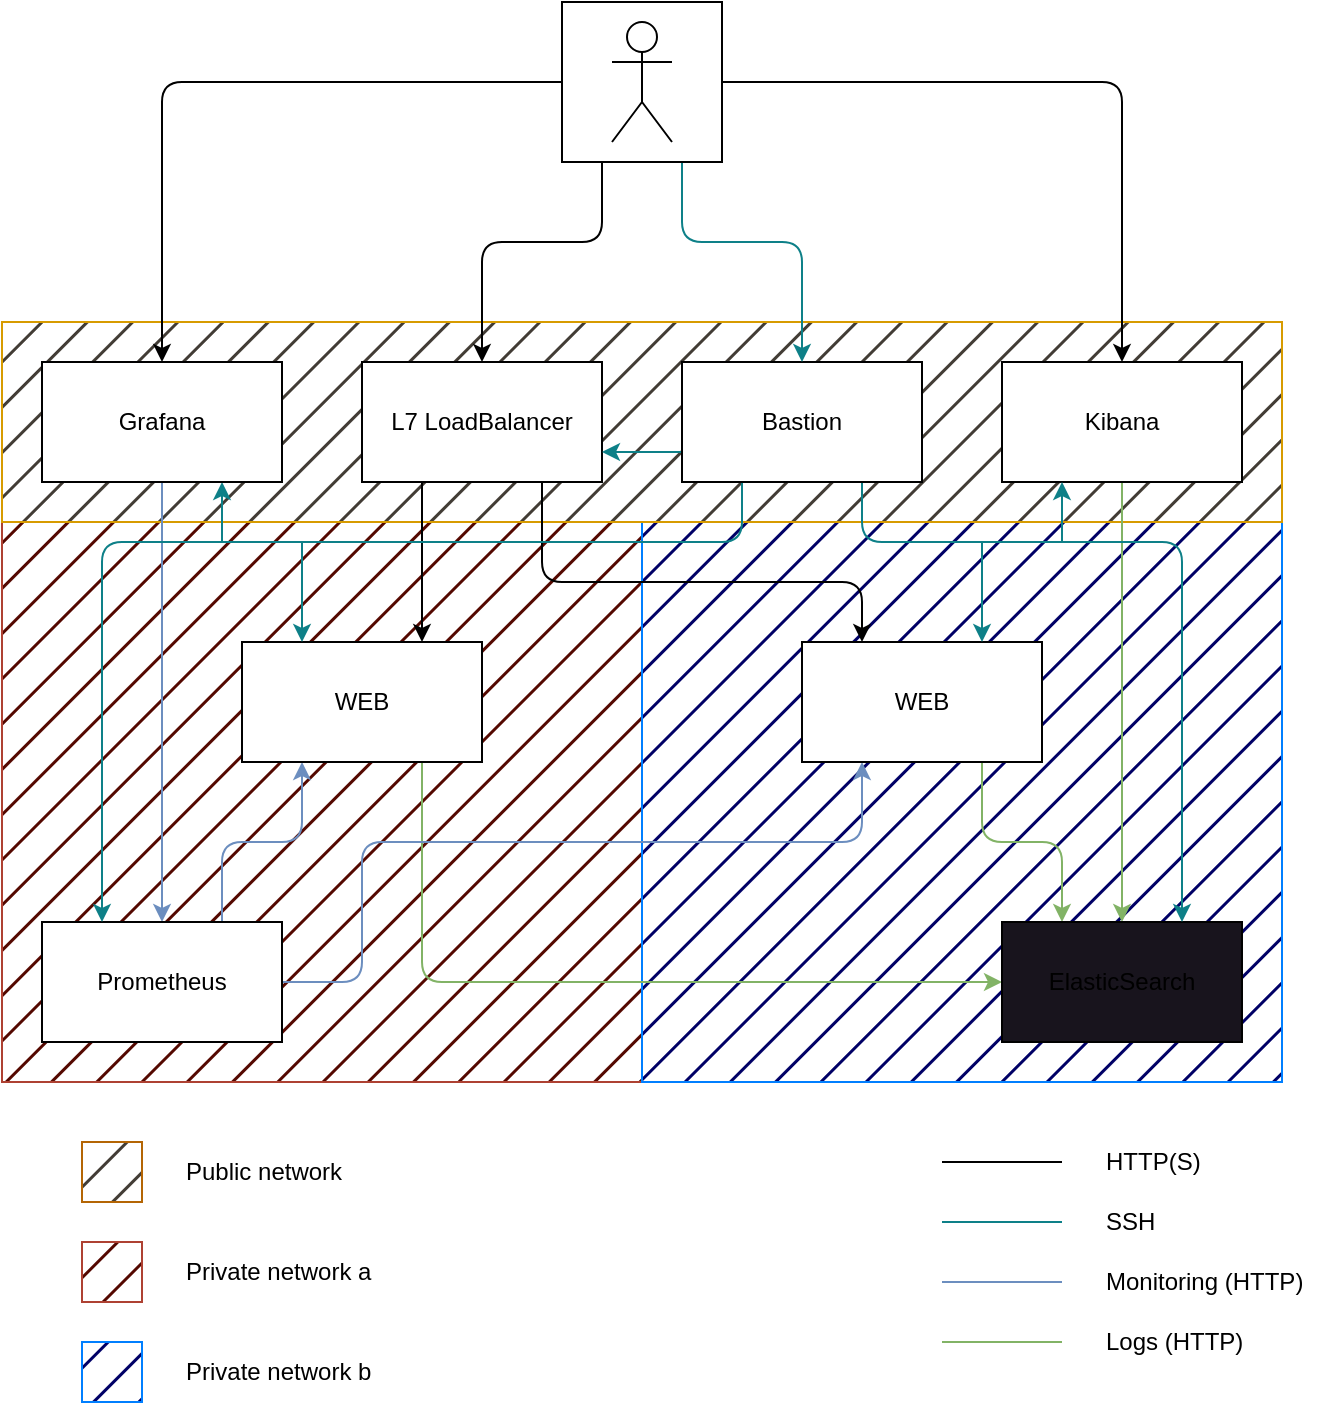 <mxfile>
    <diagram id="Xo7E7oVpsRgtH6o82BUI" name="Page-1">
        <mxGraphModel dx="2208" dy="826" grid="1" gridSize="10" guides="1" tooltips="1" connect="1" arrows="1" fold="1" page="1" pageScale="1" pageWidth="900" pageHeight="1600" math="0" shadow="0">
            <root>
                <mxCell id="0"/>
                <mxCell id="1" parent="0"/>
                <mxCell id="38" value="" style="rounded=0;whiteSpace=wrap;html=1;fillColor=#540800;strokeColor=#ae4132;fillStyle=hatch;movable=1;resizable=1;rotatable=1;deletable=1;editable=1;connectable=1;" parent="1" vertex="1">
                    <mxGeometry x="130" y="440" width="320" height="280" as="geometry"/>
                </mxCell>
                <mxCell id="86" value="" style="rounded=0;whiteSpace=wrap;html=1;fillColor=#000066;strokeColor=#007FFF;fillStyle=hatch;movable=1;resizable=1;rotatable=1;deletable=1;editable=1;connectable=1;" vertex="1" parent="1">
                    <mxGeometry x="450" y="440" width="320" height="280" as="geometry"/>
                </mxCell>
                <mxCell id="37" value="" style="rounded=0;whiteSpace=wrap;html=1;fillColor=#423C35;strokeColor=#d79b00;fillStyle=hatch;movable=1;resizable=1;rotatable=1;deletable=1;editable=1;connectable=1;" parent="1" vertex="1">
                    <mxGeometry x="130" y="340" width="640" height="100" as="geometry"/>
                </mxCell>
                <mxCell id="45" style="edgeStyle=none;html=1;entryX=0.75;entryY=1;entryDx=0;entryDy=0;fillColor=#b0e3e6;strokeColor=#0e8088;movable=0;resizable=0;rotatable=0;deletable=0;editable=0;connectable=0;" parent="1" target="5" edge="1">
                    <mxGeometry relative="1" as="geometry">
                        <mxPoint x="240" y="450" as="sourcePoint"/>
                    </mxGeometry>
                </mxCell>
                <mxCell id="68" style="edgeStyle=none;html=1;exitX=0.25;exitY=1;exitDx=0;exitDy=0;entryX=0.75;entryY=0;entryDx=0;entryDy=0;fillColor=#dae8fc;strokeColor=#6c8ebf;movable=0;resizable=0;rotatable=0;deletable=0;editable=0;connectable=0;startArrow=classic;startFill=1;endArrow=none;endFill=0;" parent="1" source="2" target="4" edge="1">
                    <mxGeometry relative="1" as="geometry">
                        <Array as="points">
                            <mxPoint x="280" y="600"/>
                            <mxPoint x="240" y="600"/>
                        </Array>
                    </mxGeometry>
                </mxCell>
                <mxCell id="70" style="edgeStyle=none;html=1;exitX=0.75;exitY=1;exitDx=0;exitDy=0;entryX=0;entryY=0.5;entryDx=0;entryDy=0;fillColor=#d5e8d4;strokeColor=#82b366;movable=0;resizable=0;rotatable=0;deletable=0;editable=0;connectable=0;" parent="1" source="2" target="9" edge="1">
                    <mxGeometry relative="1" as="geometry">
                        <Array as="points">
                            <mxPoint x="340" y="670"/>
                        </Array>
                    </mxGeometry>
                </mxCell>
                <mxCell id="2" value="WEB" style="rounded=0;whiteSpace=wrap;html=1;movable=0;resizable=0;rotatable=0;deletable=0;editable=0;connectable=0;" parent="1" vertex="1">
                    <mxGeometry x="250" y="500" width="120" height="60" as="geometry"/>
                </mxCell>
                <mxCell id="69" style="edgeStyle=none;html=1;exitX=0.75;exitY=1;exitDx=0;exitDy=0;entryX=0.25;entryY=0;entryDx=0;entryDy=0;fillColor=#d5e8d4;strokeColor=#82b366;movable=0;resizable=0;rotatable=0;deletable=0;editable=0;connectable=0;" parent="1" source="3" target="9" edge="1">
                    <mxGeometry relative="1" as="geometry">
                        <Array as="points">
                            <mxPoint x="620" y="600"/>
                            <mxPoint x="660" y="600"/>
                        </Array>
                    </mxGeometry>
                </mxCell>
                <mxCell id="71" style="edgeStyle=none;html=1;exitX=0.25;exitY=1;exitDx=0;exitDy=0;entryX=1;entryY=0.5;entryDx=0;entryDy=0;fillColor=#dae8fc;strokeColor=#6c8ebf;movable=0;resizable=0;rotatable=0;deletable=0;editable=0;connectable=0;endArrow=none;endFill=0;startArrow=classic;startFill=1;" parent="1" source="3" target="4" edge="1">
                    <mxGeometry relative="1" as="geometry">
                        <Array as="points">
                            <mxPoint x="560" y="600"/>
                            <mxPoint x="310" y="600"/>
                            <mxPoint x="310" y="670"/>
                        </Array>
                    </mxGeometry>
                </mxCell>
                <mxCell id="3" value="WEB" style="rounded=0;whiteSpace=wrap;html=1;movable=0;resizable=0;rotatable=0;deletable=0;editable=0;connectable=0;" parent="1" vertex="1">
                    <mxGeometry x="530" y="500" width="120" height="60" as="geometry"/>
                </mxCell>
                <mxCell id="8" style="edgeStyle=none;html=1;exitX=0.5;exitY=0;exitDx=0;exitDy=0;fillColor=#dae8fc;strokeColor=#6c8ebf;movable=0;resizable=0;rotatable=0;deletable=0;editable=0;connectable=0;startArrow=classic;startFill=1;endArrow=none;endFill=0;" parent="1" source="4" target="5" edge="1">
                    <mxGeometry relative="1" as="geometry"/>
                </mxCell>
                <mxCell id="4" value="Prometheus" style="rounded=0;whiteSpace=wrap;html=1;movable=0;resizable=0;rotatable=0;deletable=0;editable=0;connectable=0;" parent="1" vertex="1">
                    <mxGeometry x="150" y="640" width="120" height="60" as="geometry"/>
                </mxCell>
                <mxCell id="5" value="Grafana" style="rounded=0;whiteSpace=wrap;html=1;movable=0;resizable=0;rotatable=0;deletable=0;editable=0;connectable=0;" parent="1" vertex="1">
                    <mxGeometry x="150" y="360" width="120" height="60" as="geometry"/>
                </mxCell>
                <mxCell id="13" value="" style="edgeStyle=none;html=1;fillColor=#d5e8d4;strokeColor=#82b366;movable=0;resizable=0;rotatable=0;deletable=0;editable=0;connectable=0;startArrow=classic;startFill=1;endArrow=none;endFill=0;" parent="1" source="9" target="10" edge="1">
                    <mxGeometry relative="1" as="geometry"/>
                </mxCell>
                <mxCell id="9" value="ElasticSearch" style="rounded=0;whiteSpace=wrap;html=1;movable=0;resizable=0;rotatable=0;deletable=0;editable=0;connectable=0;fillColor=#18141D;" parent="1" vertex="1">
                    <mxGeometry x="630" y="640" width="120" height="60" as="geometry"/>
                </mxCell>
                <mxCell id="10" value="Kibana" style="rounded=0;whiteSpace=wrap;html=1;movable=0;resizable=0;rotatable=0;deletable=0;editable=0;connectable=0;" parent="1" vertex="1">
                    <mxGeometry x="630" y="360" width="120" height="60" as="geometry"/>
                </mxCell>
                <mxCell id="56" style="edgeStyle=none;html=1;exitX=0.75;exitY=1;exitDx=0;exitDy=0;entryX=0.25;entryY=0;entryDx=0;entryDy=0;movable=0;resizable=0;rotatable=0;deletable=0;editable=0;connectable=0;" parent="1" source="39" target="3" edge="1">
                    <mxGeometry relative="1" as="geometry">
                        <Array as="points">
                            <mxPoint x="400" y="470"/>
                            <mxPoint x="560" y="470"/>
                        </Array>
                    </mxGeometry>
                </mxCell>
                <mxCell id="67" style="edgeStyle=none;html=1;exitX=0.25;exitY=1;exitDx=0;exitDy=0;entryX=0.75;entryY=0;entryDx=0;entryDy=0;movable=0;resizable=0;rotatable=0;deletable=0;editable=0;connectable=0;" parent="1" source="39" target="2" edge="1">
                    <mxGeometry relative="1" as="geometry"/>
                </mxCell>
                <mxCell id="39" value="L7 LoadBalancer" style="rounded=0;whiteSpace=wrap;html=1;fillStyle=auto;movable=0;resizable=0;rotatable=0;deletable=0;editable=0;connectable=0;" parent="1" vertex="1">
                    <mxGeometry x="310" y="360" width="120" height="60" as="geometry"/>
                </mxCell>
                <mxCell id="43" style="edgeStyle=none;html=1;exitX=0.75;exitY=1;exitDx=0;exitDy=0;entryX=0.75;entryY=0;entryDx=0;entryDy=0;fillColor=#b0e3e6;strokeColor=#0e8088;movable=0;resizable=0;rotatable=0;deletable=0;editable=0;connectable=0;" parent="1" source="40" target="9" edge="1">
                    <mxGeometry relative="1" as="geometry">
                        <Array as="points">
                            <mxPoint x="560" y="450"/>
                            <mxPoint x="590" y="450"/>
                            <mxPoint x="650" y="450"/>
                            <mxPoint x="720" y="450"/>
                        </Array>
                    </mxGeometry>
                </mxCell>
                <mxCell id="46" style="edgeStyle=none;html=1;exitX=0.25;exitY=1;exitDx=0;exitDy=0;entryX=0.25;entryY=0;entryDx=0;entryDy=0;fillColor=#b0e3e6;strokeColor=#0e8088;movable=0;resizable=0;rotatable=0;deletable=0;editable=0;connectable=0;" parent="1" source="40" target="4" edge="1">
                    <mxGeometry relative="1" as="geometry">
                        <Array as="points">
                            <mxPoint x="500" y="450"/>
                            <mxPoint x="180" y="450"/>
                        </Array>
                    </mxGeometry>
                </mxCell>
                <mxCell id="49" style="edgeStyle=none;html=1;exitX=0;exitY=0.75;exitDx=0;exitDy=0;entryX=1;entryY=0.75;entryDx=0;entryDy=0;fillColor=#b0e3e6;strokeColor=#0e8088;movable=0;resizable=0;rotatable=0;deletable=0;editable=0;connectable=0;" parent="1" source="40" target="39" edge="1">
                    <mxGeometry relative="1" as="geometry"/>
                </mxCell>
                <mxCell id="53" style="edgeStyle=none;html=1;entryX=0.25;entryY=0;entryDx=0;entryDy=0;fillColor=#b0e3e6;strokeColor=#0e8088;movable=0;resizable=0;rotatable=0;deletable=0;editable=0;connectable=0;" parent="1" target="2" edge="1">
                    <mxGeometry relative="1" as="geometry">
                        <mxPoint x="280" y="450" as="sourcePoint"/>
                    </mxGeometry>
                </mxCell>
                <mxCell id="54" style="edgeStyle=none;html=1;entryX=0.75;entryY=0;entryDx=0;entryDy=0;fillColor=#b0e3e6;strokeColor=#0e8088;movable=0;resizable=0;rotatable=0;deletable=0;editable=0;connectable=0;" parent="1" target="3" edge="1">
                    <mxGeometry relative="1" as="geometry">
                        <mxPoint x="620" y="450" as="sourcePoint"/>
                    </mxGeometry>
                </mxCell>
                <mxCell id="40" value="Bastion" style="rounded=0;whiteSpace=wrap;html=1;fillStyle=auto;movable=0;resizable=0;rotatable=0;deletable=0;editable=0;connectable=0;" parent="1" vertex="1">
                    <mxGeometry x="470" y="360" width="120" height="60" as="geometry"/>
                </mxCell>
                <mxCell id="48" value="" style="endArrow=classic;html=1;entryX=0.25;entryY=1;entryDx=0;entryDy=0;fillColor=#b0e3e6;strokeColor=#0e8088;movable=0;resizable=0;rotatable=0;deletable=0;editable=0;connectable=0;" parent="1" target="10" edge="1">
                    <mxGeometry width="50" height="50" relative="1" as="geometry">
                        <mxPoint x="660" y="450" as="sourcePoint"/>
                        <mxPoint x="670" y="420" as="targetPoint"/>
                    </mxGeometry>
                </mxCell>
                <mxCell id="62" style="edgeStyle=none;html=1;exitX=0;exitY=0.5;exitDx=0;exitDy=0;entryX=0.5;entryY=0;entryDx=0;entryDy=0;movable=0;resizable=0;rotatable=0;deletable=0;editable=0;connectable=0;" parent="1" source="60" target="5" edge="1">
                    <mxGeometry relative="1" as="geometry">
                        <Array as="points">
                            <mxPoint x="210" y="220"/>
                        </Array>
                    </mxGeometry>
                </mxCell>
                <mxCell id="63" style="edgeStyle=none;html=1;exitX=1;exitY=0.5;exitDx=0;exitDy=0;entryX=0.5;entryY=0;entryDx=0;entryDy=0;movable=0;resizable=0;rotatable=0;deletable=0;editable=0;connectable=0;" parent="1" source="60" target="10" edge="1">
                    <mxGeometry relative="1" as="geometry">
                        <Array as="points">
                            <mxPoint x="690" y="220"/>
                        </Array>
                    </mxGeometry>
                </mxCell>
                <mxCell id="64" style="edgeStyle=none;html=1;exitX=0.25;exitY=1;exitDx=0;exitDy=0;entryX=0.5;entryY=0;entryDx=0;entryDy=0;movable=0;resizable=0;rotatable=0;deletable=0;editable=0;connectable=0;" parent="1" source="60" target="39" edge="1">
                    <mxGeometry relative="1" as="geometry">
                        <Array as="points">
                            <mxPoint x="430" y="300"/>
                            <mxPoint x="370" y="300"/>
                        </Array>
                    </mxGeometry>
                </mxCell>
                <mxCell id="65" style="edgeStyle=none;html=1;exitX=0.75;exitY=1;exitDx=0;exitDy=0;entryX=0.5;entryY=0;entryDx=0;entryDy=0;fillColor=#b0e3e6;strokeColor=#0e8088;movable=0;resizable=0;rotatable=0;deletable=0;editable=0;connectable=0;" parent="1" source="60" target="40" edge="1">
                    <mxGeometry relative="1" as="geometry">
                        <Array as="points">
                            <mxPoint x="470" y="300"/>
                            <mxPoint x="530" y="300"/>
                        </Array>
                    </mxGeometry>
                </mxCell>
                <mxCell id="66" value="" style="group;movable=0;resizable=0;rotatable=0;deletable=0;editable=0;connectable=0;" parent="1" vertex="1" connectable="0">
                    <mxGeometry x="410" y="180" width="80" height="80" as="geometry"/>
                </mxCell>
                <mxCell id="60" value="" style="whiteSpace=wrap;html=1;aspect=fixed;fillStyle=auto;movable=0;resizable=0;rotatable=0;deletable=0;editable=0;connectable=0;" parent="66" vertex="1">
                    <mxGeometry width="80" height="80" as="geometry"/>
                </mxCell>
                <mxCell id="61" value="" style="shape=umlActor;verticalLabelPosition=bottom;verticalAlign=top;html=1;outlineConnect=0;fillStyle=auto;movable=0;resizable=0;rotatable=0;deletable=0;editable=0;connectable=0;" parent="66" vertex="1">
                    <mxGeometry x="25" y="10" width="30" height="60" as="geometry"/>
                </mxCell>
                <mxCell id="72" value="" style="endArrow=none;html=1;movable=0;resizable=0;rotatable=0;deletable=0;editable=0;connectable=0;" parent="1" edge="1">
                    <mxGeometry width="50" height="50" relative="1" as="geometry">
                        <mxPoint x="600" y="760" as="sourcePoint"/>
                        <mxPoint x="660" y="760" as="targetPoint"/>
                    </mxGeometry>
                </mxCell>
                <mxCell id="73" value="HTTP(S)" style="text;html=1;strokeColor=none;fillColor=none;align=left;verticalAlign=middle;whiteSpace=wrap;rounded=0;fillStyle=auto;movable=0;resizable=0;rotatable=0;deletable=0;editable=0;connectable=0;" parent="1" vertex="1">
                    <mxGeometry x="680" y="745" width="60" height="30" as="geometry"/>
                </mxCell>
                <mxCell id="74" value="" style="endArrow=none;html=1;fillColor=#b0e3e6;strokeColor=#0e8088;movable=0;resizable=0;rotatable=0;deletable=0;editable=0;connectable=0;" parent="1" edge="1">
                    <mxGeometry width="50" height="50" relative="1" as="geometry">
                        <mxPoint x="600" y="790" as="sourcePoint"/>
                        <mxPoint x="660" y="790" as="targetPoint"/>
                    </mxGeometry>
                </mxCell>
                <mxCell id="75" value="SSH" style="text;html=1;strokeColor=none;fillColor=none;align=left;verticalAlign=middle;whiteSpace=wrap;rounded=0;fillStyle=auto;movable=0;resizable=0;rotatable=0;deletable=0;editable=0;connectable=0;" parent="1" vertex="1">
                    <mxGeometry x="680" y="775" width="60" height="30" as="geometry"/>
                </mxCell>
                <mxCell id="76" value="" style="endArrow=none;html=1;fillColor=#dae8fc;strokeColor=#6c8ebf;movable=0;resizable=0;rotatable=0;deletable=0;editable=0;connectable=0;" parent="1" edge="1">
                    <mxGeometry width="50" height="50" relative="1" as="geometry">
                        <mxPoint x="600" y="820" as="sourcePoint"/>
                        <mxPoint x="660" y="820" as="targetPoint"/>
                    </mxGeometry>
                </mxCell>
                <mxCell id="77" value="Monitoring (HTTP)" style="text;html=1;strokeColor=none;fillColor=none;align=left;verticalAlign=middle;whiteSpace=wrap;rounded=0;fillStyle=auto;movable=0;resizable=0;rotatable=0;deletable=0;editable=0;connectable=0;" parent="1" vertex="1">
                    <mxGeometry x="680" y="805" width="110" height="30" as="geometry"/>
                </mxCell>
                <mxCell id="78" value="" style="endArrow=none;html=1;fillColor=#d5e8d4;strokeColor=#82b366;movable=0;resizable=0;rotatable=0;deletable=0;editable=0;connectable=0;" parent="1" edge="1">
                    <mxGeometry width="50" height="50" relative="1" as="geometry">
                        <mxPoint x="600" y="850" as="sourcePoint"/>
                        <mxPoint x="660" y="850" as="targetPoint"/>
                    </mxGeometry>
                </mxCell>
                <mxCell id="79" value="Logs (HTTP)" style="text;html=1;strokeColor=none;fillColor=none;align=left;verticalAlign=middle;whiteSpace=wrap;rounded=0;fillStyle=auto;movable=0;resizable=0;rotatable=0;deletable=0;editable=0;connectable=0;" parent="1" vertex="1">
                    <mxGeometry x="680" y="835" width="117" height="30" as="geometry"/>
                </mxCell>
                <mxCell id="81" value="" style="whiteSpace=wrap;html=1;aspect=fixed;fillStyle=hatch;fillColor=#423C35;strokeColor=#b46504;movable=0;resizable=0;rotatable=0;deletable=0;editable=0;connectable=0;" parent="1" vertex="1">
                    <mxGeometry x="170" y="750" width="30" height="30" as="geometry"/>
                </mxCell>
                <mxCell id="82" value="" style="whiteSpace=wrap;html=1;aspect=fixed;fillStyle=hatch;fillColor=#540800;strokeColor=#ae4132;movable=0;resizable=0;rotatable=0;deletable=0;editable=0;connectable=0;" parent="1" vertex="1">
                    <mxGeometry x="170" y="800" width="30" height="30" as="geometry"/>
                </mxCell>
                <mxCell id="87" value="" style="whiteSpace=wrap;html=1;aspect=fixed;fillStyle=hatch;fillColor=#000066;strokeColor=#007FFF;movable=0;resizable=0;rotatable=0;deletable=0;editable=0;connectable=0;" vertex="1" parent="1">
                    <mxGeometry x="170" y="850" width="30" height="30" as="geometry"/>
                </mxCell>
                <mxCell id="83" value="Public network" style="text;html=1;strokeColor=none;fillColor=none;align=left;verticalAlign=middle;whiteSpace=wrap;rounded=0;fillStyle=hatch;movable=0;resizable=0;rotatable=0;deletable=0;editable=0;connectable=0;" parent="1" vertex="1">
                    <mxGeometry x="220" y="750" width="90" height="30" as="geometry"/>
                </mxCell>
                <mxCell id="84" value="Private network a" style="text;html=1;strokeColor=none;fillColor=none;align=left;verticalAlign=middle;whiteSpace=wrap;rounded=0;fillStyle=hatch;movable=0;resizable=0;rotatable=0;deletable=0;editable=0;connectable=0;" parent="1" vertex="1">
                    <mxGeometry x="220" y="800" width="100" height="30" as="geometry"/>
                </mxCell>
                <mxCell id="88" value="Private network b" style="text;html=1;strokeColor=none;fillColor=none;align=left;verticalAlign=middle;whiteSpace=wrap;rounded=0;fillStyle=hatch;movable=1;resizable=1;rotatable=1;deletable=1;editable=1;connectable=1;" vertex="1" parent="1">
                    <mxGeometry x="220" y="850" width="100" height="30" as="geometry"/>
                </mxCell>
            </root>
        </mxGraphModel>
    </diagram>
</mxfile>